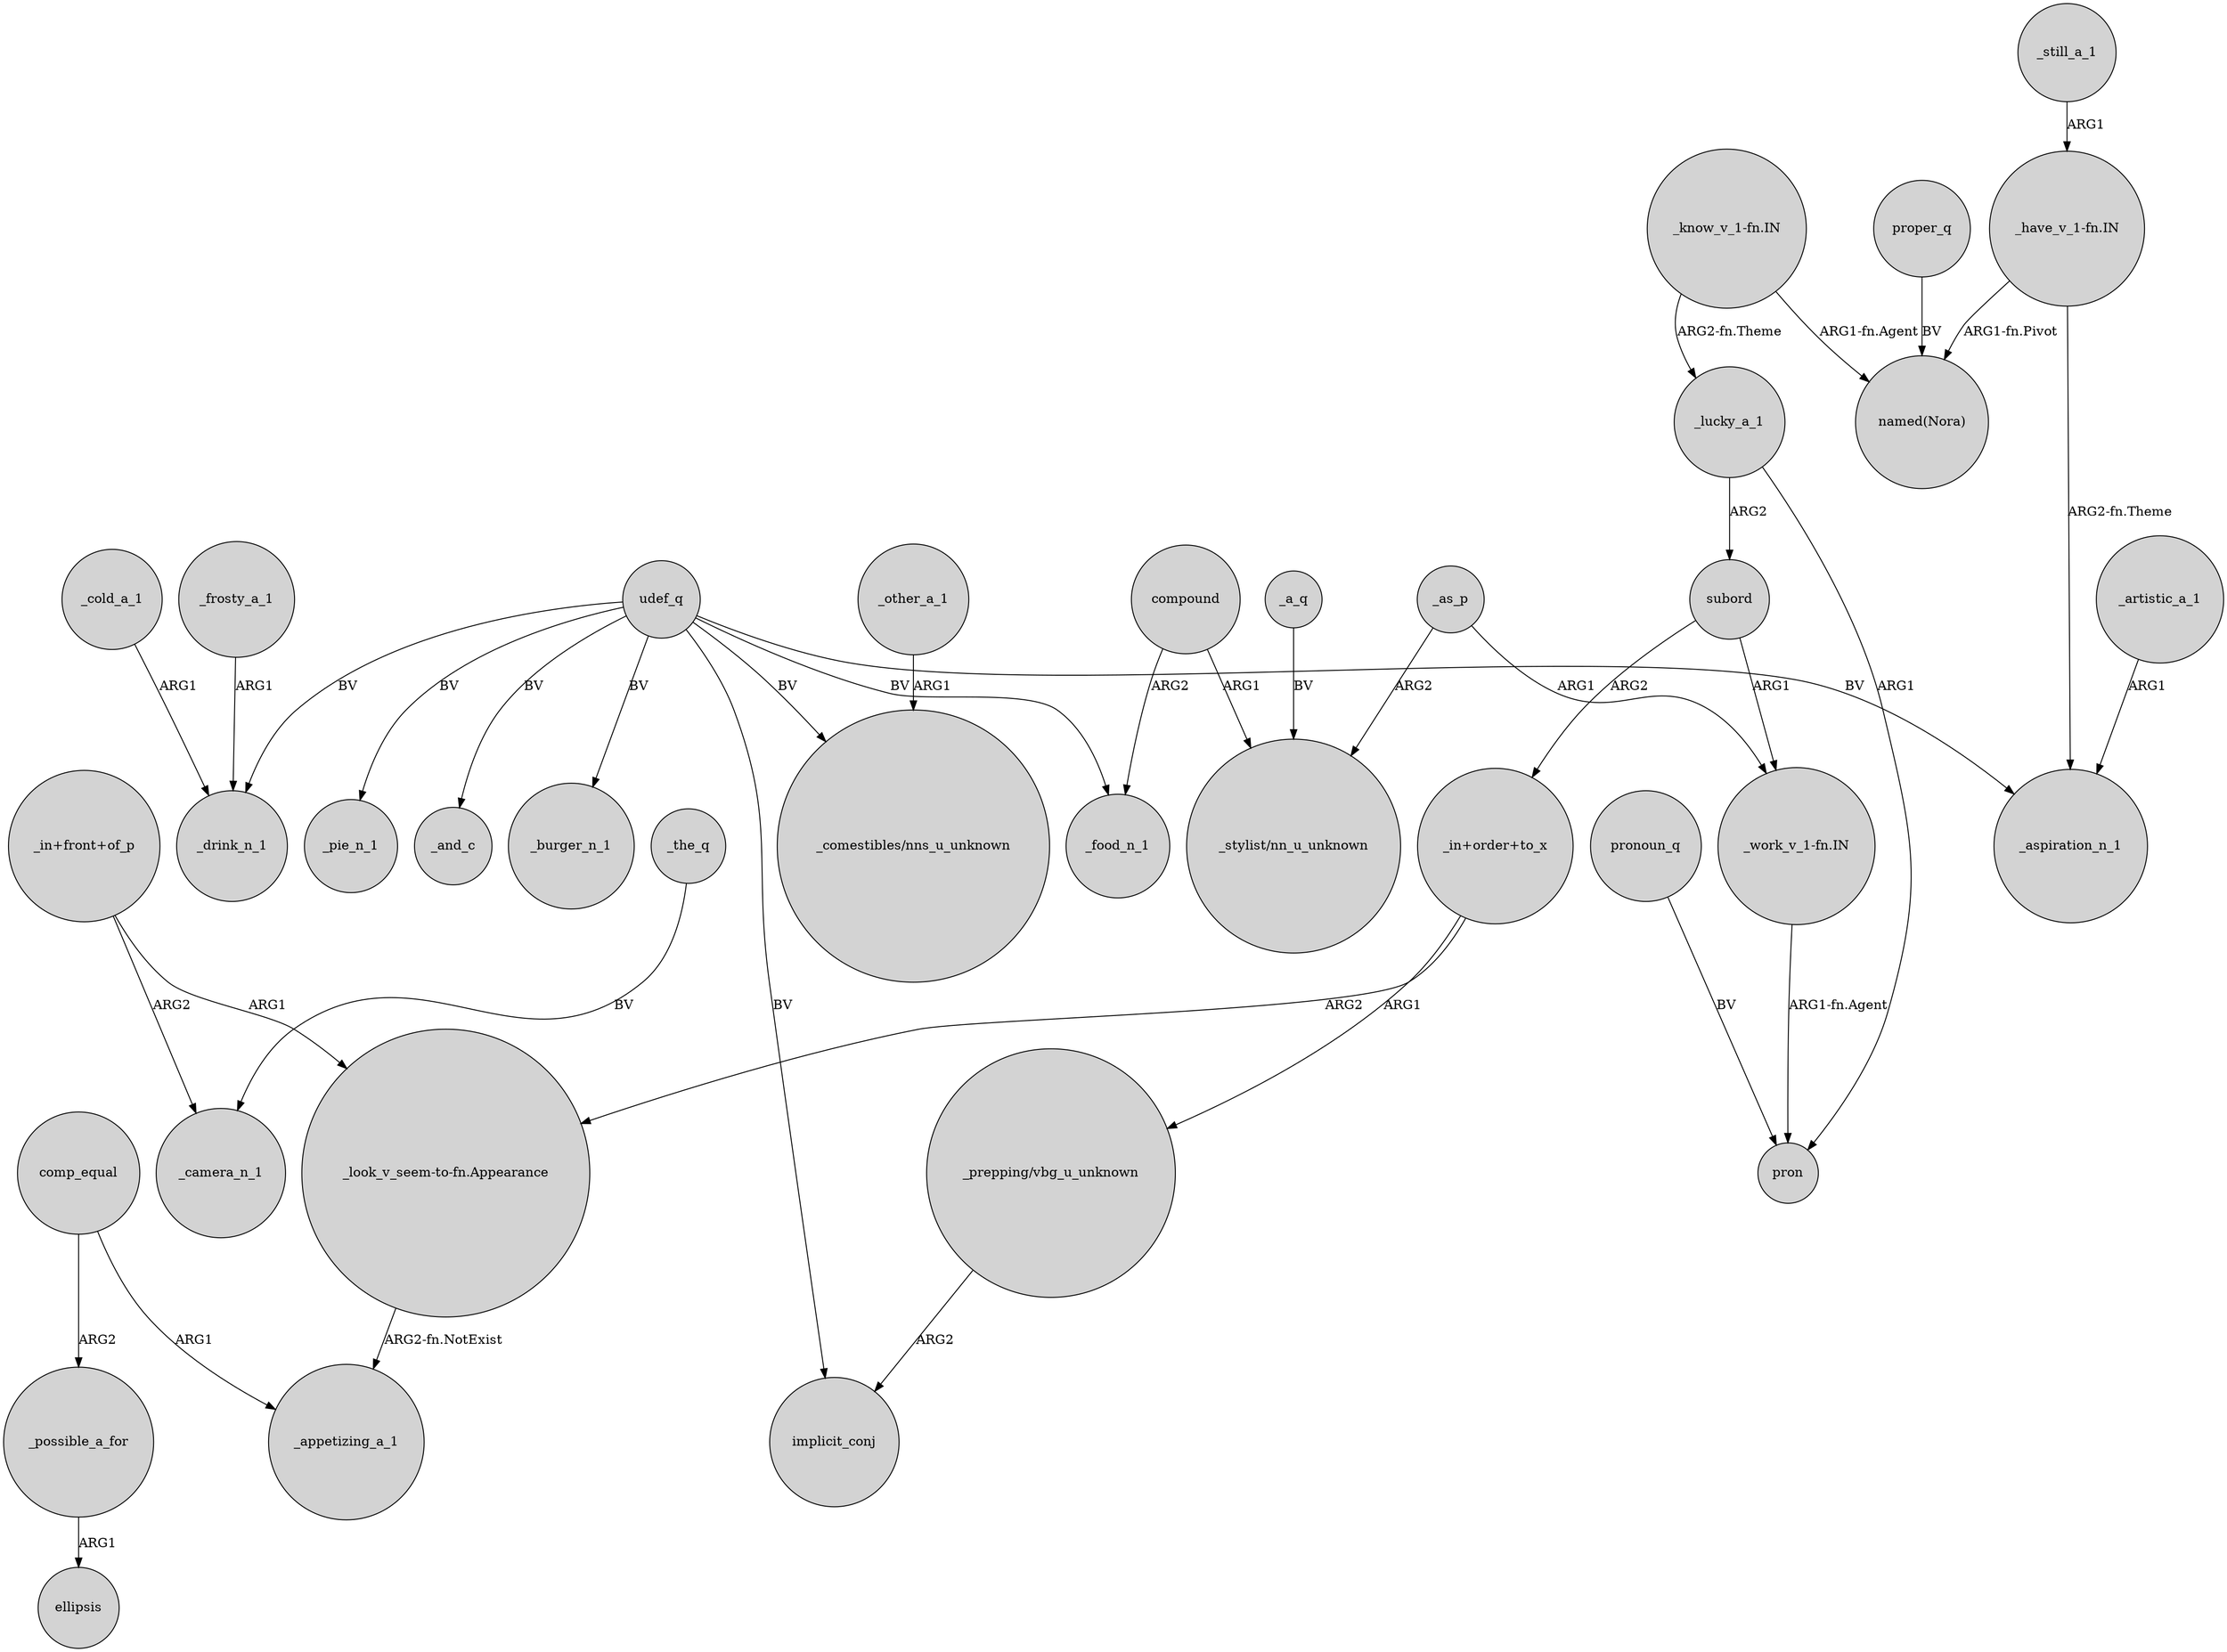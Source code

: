 digraph {
	node [shape=circle style=filled]
	udef_q -> _drink_n_1 [label=BV]
	compound -> _food_n_1 [label=ARG2]
	_artistic_a_1 -> _aspiration_n_1 [label=ARG1]
	_lucky_a_1 -> pron [label=ARG1]
	"_in+order+to_x" -> "_prepping/vbg_u_unknown" [label=ARG1]
	_a_q -> "_stylist/nn_u_unknown" [label=BV]
	"_have_v_1-fn.IN" -> "named(Nora)" [label="ARG1-fn.Pivot"]
	_as_p -> "_work_v_1-fn.IN" [label=ARG1]
	"_know_v_1-fn.IN" -> _lucky_a_1 [label="ARG2-fn.Theme"]
	udef_q -> _burger_n_1 [label=BV]
	udef_q -> "_comestibles/nns_u_unknown" [label=BV]
	compound -> "_stylist/nn_u_unknown" [label=ARG1]
	_other_a_1 -> "_comestibles/nns_u_unknown" [label=ARG1]
	udef_q -> _aspiration_n_1 [label=BV]
	comp_equal -> _appetizing_a_1 [label=ARG1]
	_possible_a_for -> ellipsis [label=ARG1]
	"_know_v_1-fn.IN" -> "named(Nora)" [label="ARG1-fn.Agent"]
	udef_q -> implicit_conj [label=BV]
	udef_q -> _food_n_1 [label=BV]
	_still_a_1 -> "_have_v_1-fn.IN" [label=ARG1]
	"_prepping/vbg_u_unknown" -> implicit_conj [label=ARG2]
	_the_q -> _camera_n_1 [label=BV]
	"_in+front+of_p" -> _camera_n_1 [label=ARG2]
	pronoun_q -> pron [label=BV]
	udef_q -> _pie_n_1 [label=BV]
	proper_q -> "named(Nora)" [label=BV]
	_lucky_a_1 -> subord [label=ARG2]
	_cold_a_1 -> _drink_n_1 [label=ARG1]
	"_work_v_1-fn.IN" -> pron [label="ARG1-fn.Agent"]
	_as_p -> "_stylist/nn_u_unknown" [label=ARG2]
	comp_equal -> _possible_a_for [label=ARG2]
	subord -> "_work_v_1-fn.IN" [label=ARG1]
	"_look_v_seem-to-fn.Appearance" -> _appetizing_a_1 [label="ARG2-fn.NotExist"]
	"_in+order+to_x" -> "_look_v_seem-to-fn.Appearance" [label=ARG2]
	"_in+front+of_p" -> "_look_v_seem-to-fn.Appearance" [label=ARG1]
	_frosty_a_1 -> _drink_n_1 [label=ARG1]
	subord -> "_in+order+to_x" [label=ARG2]
	udef_q -> _and_c [label=BV]
	"_have_v_1-fn.IN" -> _aspiration_n_1 [label="ARG2-fn.Theme"]
}
